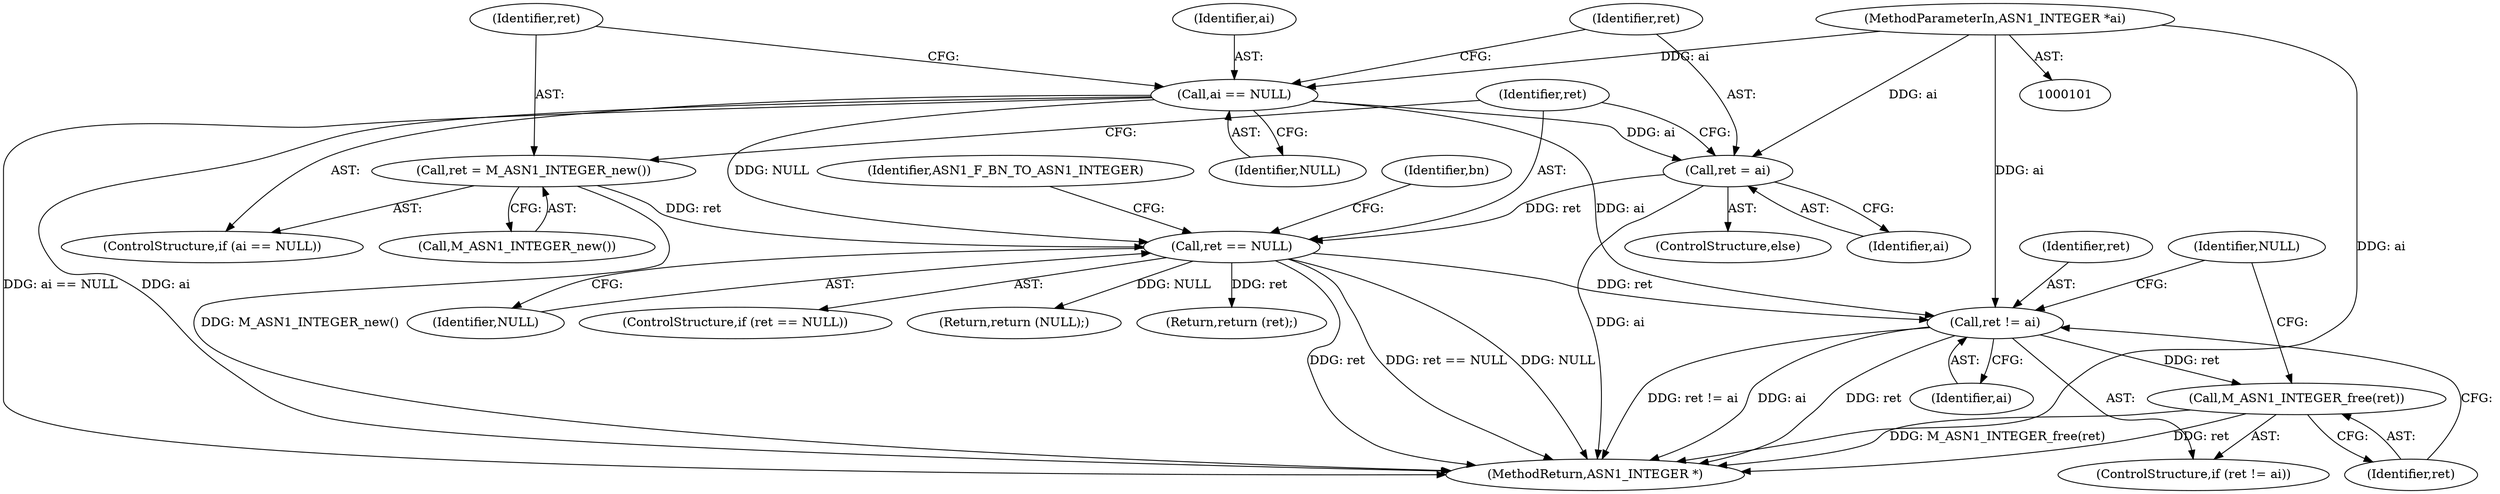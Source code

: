 digraph "0_openssl_3661bb4e7934668bd99ca777ea8b30eedfafa871@pointer" {
"1000213" [label="(Call,ret != ai)"];
"1000120" [label="(Call,ret == NULL)"];
"1000116" [label="(Call,ret = ai)"];
"1000109" [label="(Call,ai == NULL)"];
"1000103" [label="(MethodParameterIn,ASN1_INTEGER *ai)"];
"1000112" [label="(Call,ret = M_ASN1_INTEGER_new())"];
"1000216" [label="(Call,M_ASN1_INTEGER_free(ret))"];
"1000220" [label="(MethodReturn,ASN1_INTEGER *)"];
"1000122" [label="(Identifier,NULL)"];
"1000212" [label="(ControlStructure,if (ret != ai))"];
"1000215" [label="(Identifier,ai)"];
"1000117" [label="(Identifier,ret)"];
"1000213" [label="(Call,ret != ai)"];
"1000109" [label="(Call,ai == NULL)"];
"1000111" [label="(Identifier,NULL)"];
"1000110" [label="(Identifier,ai)"];
"1000113" [label="(Identifier,ret)"];
"1000120" [label="(Call,ret == NULL)"];
"1000219" [label="(Identifier,NULL)"];
"1000119" [label="(ControlStructure,if (ret == NULL))"];
"1000118" [label="(Identifier,ai)"];
"1000135" [label="(Identifier,bn)"];
"1000216" [label="(Call,M_ASN1_INTEGER_free(ret))"];
"1000214" [label="(Identifier,ret)"];
"1000108" [label="(ControlStructure,if (ai == NULL))"];
"1000217" [label="(Identifier,ret)"];
"1000125" [label="(Identifier,ASN1_F_BN_TO_ASN1_INTEGER)"];
"1000112" [label="(Call,ret = M_ASN1_INTEGER_new())"];
"1000103" [label="(MethodParameterIn,ASN1_INTEGER *ai)"];
"1000116" [label="(Call,ret = ai)"];
"1000115" [label="(ControlStructure,else)"];
"1000114" [label="(Call,M_ASN1_INTEGER_new())"];
"1000218" [label="(Return,return (NULL);)"];
"1000209" [label="(Return,return (ret);)"];
"1000121" [label="(Identifier,ret)"];
"1000213" -> "1000212"  [label="AST: "];
"1000213" -> "1000215"  [label="CFG: "];
"1000214" -> "1000213"  [label="AST: "];
"1000215" -> "1000213"  [label="AST: "];
"1000217" -> "1000213"  [label="CFG: "];
"1000219" -> "1000213"  [label="CFG: "];
"1000213" -> "1000220"  [label="DDG: ret"];
"1000213" -> "1000220"  [label="DDG: ret != ai"];
"1000213" -> "1000220"  [label="DDG: ai"];
"1000120" -> "1000213"  [label="DDG: ret"];
"1000109" -> "1000213"  [label="DDG: ai"];
"1000103" -> "1000213"  [label="DDG: ai"];
"1000213" -> "1000216"  [label="DDG: ret"];
"1000120" -> "1000119"  [label="AST: "];
"1000120" -> "1000122"  [label="CFG: "];
"1000121" -> "1000120"  [label="AST: "];
"1000122" -> "1000120"  [label="AST: "];
"1000125" -> "1000120"  [label="CFG: "];
"1000135" -> "1000120"  [label="CFG: "];
"1000120" -> "1000220"  [label="DDG: ret"];
"1000120" -> "1000220"  [label="DDG: ret == NULL"];
"1000120" -> "1000220"  [label="DDG: NULL"];
"1000116" -> "1000120"  [label="DDG: ret"];
"1000112" -> "1000120"  [label="DDG: ret"];
"1000109" -> "1000120"  [label="DDG: NULL"];
"1000120" -> "1000209"  [label="DDG: ret"];
"1000120" -> "1000218"  [label="DDG: NULL"];
"1000116" -> "1000115"  [label="AST: "];
"1000116" -> "1000118"  [label="CFG: "];
"1000117" -> "1000116"  [label="AST: "];
"1000118" -> "1000116"  [label="AST: "];
"1000121" -> "1000116"  [label="CFG: "];
"1000116" -> "1000220"  [label="DDG: ai"];
"1000109" -> "1000116"  [label="DDG: ai"];
"1000103" -> "1000116"  [label="DDG: ai"];
"1000109" -> "1000108"  [label="AST: "];
"1000109" -> "1000111"  [label="CFG: "];
"1000110" -> "1000109"  [label="AST: "];
"1000111" -> "1000109"  [label="AST: "];
"1000113" -> "1000109"  [label="CFG: "];
"1000117" -> "1000109"  [label="CFG: "];
"1000109" -> "1000220"  [label="DDG: ai"];
"1000109" -> "1000220"  [label="DDG: ai == NULL"];
"1000103" -> "1000109"  [label="DDG: ai"];
"1000103" -> "1000101"  [label="AST: "];
"1000103" -> "1000220"  [label="DDG: ai"];
"1000112" -> "1000108"  [label="AST: "];
"1000112" -> "1000114"  [label="CFG: "];
"1000113" -> "1000112"  [label="AST: "];
"1000114" -> "1000112"  [label="AST: "];
"1000121" -> "1000112"  [label="CFG: "];
"1000112" -> "1000220"  [label="DDG: M_ASN1_INTEGER_new()"];
"1000216" -> "1000212"  [label="AST: "];
"1000216" -> "1000217"  [label="CFG: "];
"1000217" -> "1000216"  [label="AST: "];
"1000219" -> "1000216"  [label="CFG: "];
"1000216" -> "1000220"  [label="DDG: M_ASN1_INTEGER_free(ret)"];
"1000216" -> "1000220"  [label="DDG: ret"];
}
